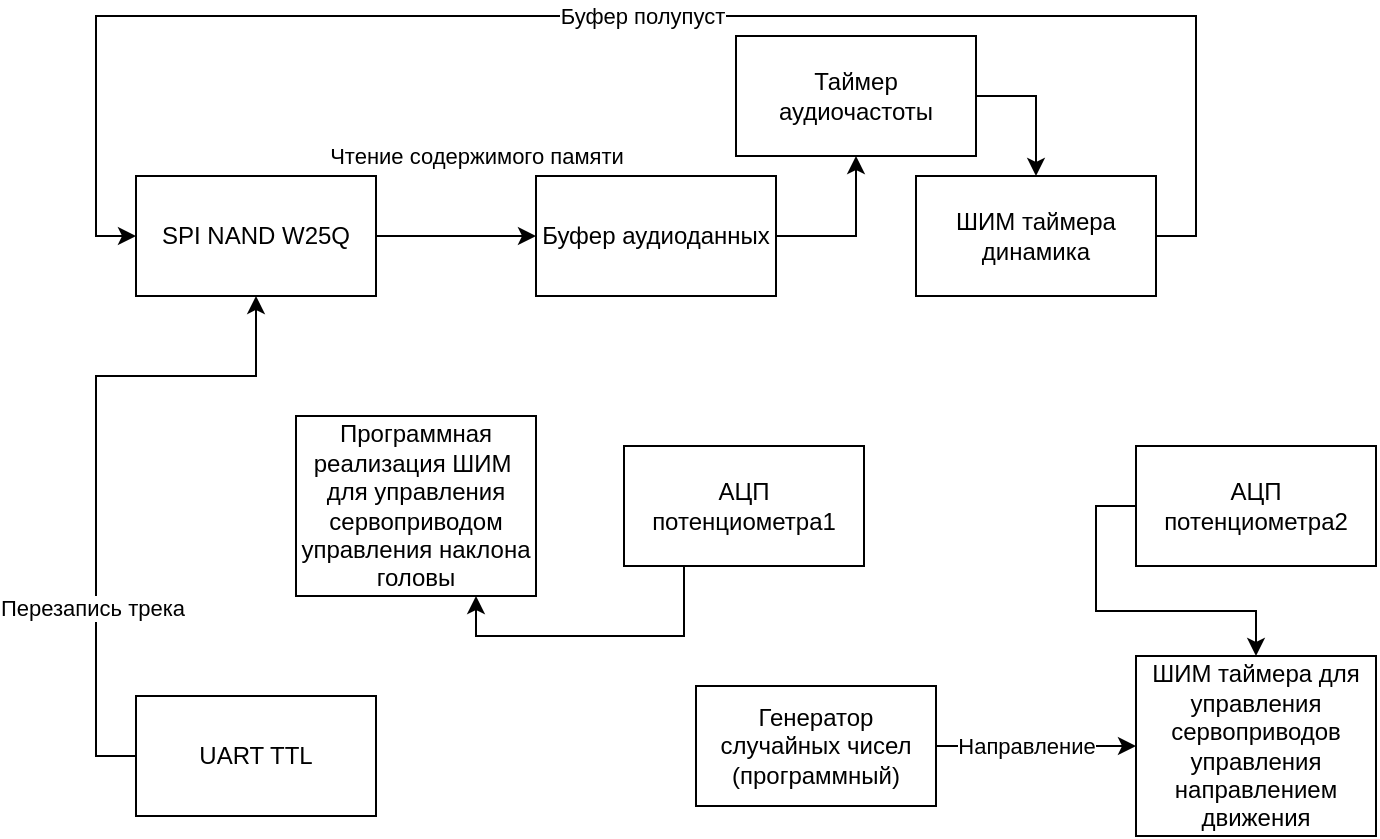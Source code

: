 <mxfile version="24.9.0">
  <diagram name="Страница — 1" id="IeNJgb-7kAVta1X1Qgv2">
    <mxGraphModel dx="1282" dy="567" grid="1" gridSize="10" guides="1" tooltips="1" connect="1" arrows="1" fold="1" page="1" pageScale="1" pageWidth="827" pageHeight="1169" math="0" shadow="0">
      <root>
        <mxCell id="0" />
        <mxCell id="1" parent="0" />
        <mxCell id="OPfNs2YMukVocSEaLeKv-5" style="edgeStyle=orthogonalEdgeStyle;rounded=0;orthogonalLoop=1;jettySize=auto;html=1;exitX=1;exitY=0.5;exitDx=0;exitDy=0;" parent="1" source="OPfNs2YMukVocSEaLeKv-1" target="OPfNs2YMukVocSEaLeKv-17" edge="1">
          <mxGeometry relative="1" as="geometry" />
        </mxCell>
        <mxCell id="OPfNs2YMukVocSEaLeKv-1" value="Буфер аудиоданных" style="rounded=0;whiteSpace=wrap;html=1;" parent="1" vertex="1">
          <mxGeometry x="310" y="200" width="120" height="60" as="geometry" />
        </mxCell>
        <mxCell id="OPfNs2YMukVocSEaLeKv-3" style="edgeStyle=orthogonalEdgeStyle;rounded=0;orthogonalLoop=1;jettySize=auto;html=1;exitX=1;exitY=0.5;exitDx=0;exitDy=0;entryX=0;entryY=0.5;entryDx=0;entryDy=0;" parent="1" source="OPfNs2YMukVocSEaLeKv-2" target="OPfNs2YMukVocSEaLeKv-1" edge="1">
          <mxGeometry relative="1" as="geometry" />
        </mxCell>
        <mxCell id="OPfNs2YMukVocSEaLeKv-14" value="Чтение содержимого памяти" style="edgeLabel;html=1;align=center;verticalAlign=middle;resizable=0;points=[];" parent="OPfNs2YMukVocSEaLeKv-3" vertex="1" connectable="0">
          <mxGeometry x="-0.1" relative="1" as="geometry">
            <mxPoint x="14" y="-40" as="offset" />
          </mxGeometry>
        </mxCell>
        <mxCell id="OPfNs2YMukVocSEaLeKv-2" value="SPI NAND W25Q" style="rounded=0;whiteSpace=wrap;html=1;" parent="1" vertex="1">
          <mxGeometry x="110" y="200" width="120" height="60" as="geometry" />
        </mxCell>
        <mxCell id="OPfNs2YMukVocSEaLeKv-6" style="edgeStyle=orthogonalEdgeStyle;rounded=0;orthogonalLoop=1;jettySize=auto;html=1;exitX=1;exitY=0.5;exitDx=0;exitDy=0;entryX=0;entryY=0.5;entryDx=0;entryDy=0;" parent="1" source="OPfNs2YMukVocSEaLeKv-4" target="OPfNs2YMukVocSEaLeKv-2" edge="1">
          <mxGeometry relative="1" as="geometry">
            <Array as="points">
              <mxPoint x="640" y="230" />
              <mxPoint x="640" y="120" />
              <mxPoint x="90" y="120" />
              <mxPoint x="90" y="230" />
            </Array>
          </mxGeometry>
        </mxCell>
        <mxCell id="OPfNs2YMukVocSEaLeKv-7" value="Буфер полупуст" style="edgeLabel;html=1;align=center;verticalAlign=middle;resizable=0;points=[];" parent="OPfNs2YMukVocSEaLeKv-6" vertex="1" connectable="0">
          <mxGeometry x="0.005" y="2" relative="1" as="geometry">
            <mxPoint y="-2" as="offset" />
          </mxGeometry>
        </mxCell>
        <mxCell id="OPfNs2YMukVocSEaLeKv-4" value="ШИМ таймера динамика" style="rounded=0;whiteSpace=wrap;html=1;" parent="1" vertex="1">
          <mxGeometry x="500" y="200" width="120" height="60" as="geometry" />
        </mxCell>
        <mxCell id="OPfNs2YMukVocSEaLeKv-11" style="edgeStyle=orthogonalEdgeStyle;rounded=0;orthogonalLoop=1;jettySize=auto;html=1;exitX=1;exitY=0.5;exitDx=0;exitDy=0;entryX=0;entryY=0.5;entryDx=0;entryDy=0;" parent="1" source="OPfNs2YMukVocSEaLeKv-8" target="OPfNs2YMukVocSEaLeKv-10" edge="1">
          <mxGeometry relative="1" as="geometry" />
        </mxCell>
        <mxCell id="OPfNs2YMukVocSEaLeKv-12" value="Направление" style="edgeLabel;html=1;align=center;verticalAlign=middle;resizable=0;points=[];" parent="OPfNs2YMukVocSEaLeKv-11" vertex="1" connectable="0">
          <mxGeometry x="-0.107" relative="1" as="geometry">
            <mxPoint as="offset" />
          </mxGeometry>
        </mxCell>
        <mxCell id="OPfNs2YMukVocSEaLeKv-8" value="Генератор случайных чисел (программный)" style="rounded=0;whiteSpace=wrap;html=1;" parent="1" vertex="1">
          <mxGeometry x="390" y="455" width="120" height="60" as="geometry" />
        </mxCell>
        <mxCell id="OPfNs2YMukVocSEaLeKv-9" value="Программная реализация ШИМ&amp;nbsp; для управления сервоприводом управления наклона головы" style="rounded=0;whiteSpace=wrap;html=1;" parent="1" vertex="1">
          <mxGeometry x="190" y="320" width="120" height="90" as="geometry" />
        </mxCell>
        <mxCell id="OPfNs2YMukVocSEaLeKv-10" value="ШИМ таймера для управления сервоприводов управления направлением движения" style="rounded=0;whiteSpace=wrap;html=1;" parent="1" vertex="1">
          <mxGeometry x="610" y="440" width="120" height="90" as="geometry" />
        </mxCell>
        <mxCell id="OPfNs2YMukVocSEaLeKv-15" style="edgeStyle=orthogonalEdgeStyle;rounded=0;orthogonalLoop=1;jettySize=auto;html=1;exitX=0;exitY=0.5;exitDx=0;exitDy=0;" parent="1" source="OPfNs2YMukVocSEaLeKv-13" target="OPfNs2YMukVocSEaLeKv-2" edge="1">
          <mxGeometry relative="1" as="geometry">
            <Array as="points">
              <mxPoint x="90" y="490" />
              <mxPoint x="90" y="300" />
              <mxPoint x="170" y="300" />
            </Array>
          </mxGeometry>
        </mxCell>
        <mxCell id="OPfNs2YMukVocSEaLeKv-16" value="Перезапись трека" style="edgeLabel;html=1;align=center;verticalAlign=middle;resizable=0;points=[];" parent="OPfNs2YMukVocSEaLeKv-15" vertex="1" connectable="0">
          <mxGeometry x="-0.429" y="2" relative="1" as="geometry">
            <mxPoint as="offset" />
          </mxGeometry>
        </mxCell>
        <mxCell id="OPfNs2YMukVocSEaLeKv-13" value="UART TTL" style="rounded=0;whiteSpace=wrap;html=1;" parent="1" vertex="1">
          <mxGeometry x="110" y="460" width="120" height="60" as="geometry" />
        </mxCell>
        <mxCell id="OPfNs2YMukVocSEaLeKv-18" style="edgeStyle=orthogonalEdgeStyle;rounded=0;orthogonalLoop=1;jettySize=auto;html=1;exitX=1;exitY=0.5;exitDx=0;exitDy=0;entryX=0.5;entryY=0;entryDx=0;entryDy=0;" parent="1" source="OPfNs2YMukVocSEaLeKv-17" target="OPfNs2YMukVocSEaLeKv-4" edge="1">
          <mxGeometry relative="1" as="geometry" />
        </mxCell>
        <mxCell id="OPfNs2YMukVocSEaLeKv-17" value="Таймер аудиочастоты" style="rounded=0;whiteSpace=wrap;html=1;" parent="1" vertex="1">
          <mxGeometry x="410" y="130" width="120" height="60" as="geometry" />
        </mxCell>
        <mxCell id="9l6Mn39Z-duhFcrJdtTA-2" style="edgeStyle=orthogonalEdgeStyle;rounded=0;orthogonalLoop=1;jettySize=auto;html=1;exitX=0.25;exitY=1;exitDx=0;exitDy=0;entryX=0.75;entryY=1;entryDx=0;entryDy=0;" edge="1" parent="1" source="9l6Mn39Z-duhFcrJdtTA-1" target="OPfNs2YMukVocSEaLeKv-9">
          <mxGeometry relative="1" as="geometry" />
        </mxCell>
        <mxCell id="9l6Mn39Z-duhFcrJdtTA-1" value="АЦП потенциометра1" style="rounded=0;whiteSpace=wrap;html=1;" vertex="1" parent="1">
          <mxGeometry x="354" y="335" width="120" height="60" as="geometry" />
        </mxCell>
        <mxCell id="9l6Mn39Z-duhFcrJdtTA-4" style="edgeStyle=orthogonalEdgeStyle;rounded=0;orthogonalLoop=1;jettySize=auto;html=1;exitX=0;exitY=0.5;exitDx=0;exitDy=0;entryX=0.5;entryY=0;entryDx=0;entryDy=0;" edge="1" parent="1" source="9l6Mn39Z-duhFcrJdtTA-3" target="OPfNs2YMukVocSEaLeKv-10">
          <mxGeometry relative="1" as="geometry" />
        </mxCell>
        <mxCell id="9l6Mn39Z-duhFcrJdtTA-3" value="АЦП потенциометра2" style="rounded=0;whiteSpace=wrap;html=1;" vertex="1" parent="1">
          <mxGeometry x="610" y="335" width="120" height="60" as="geometry" />
        </mxCell>
      </root>
    </mxGraphModel>
  </diagram>
</mxfile>
